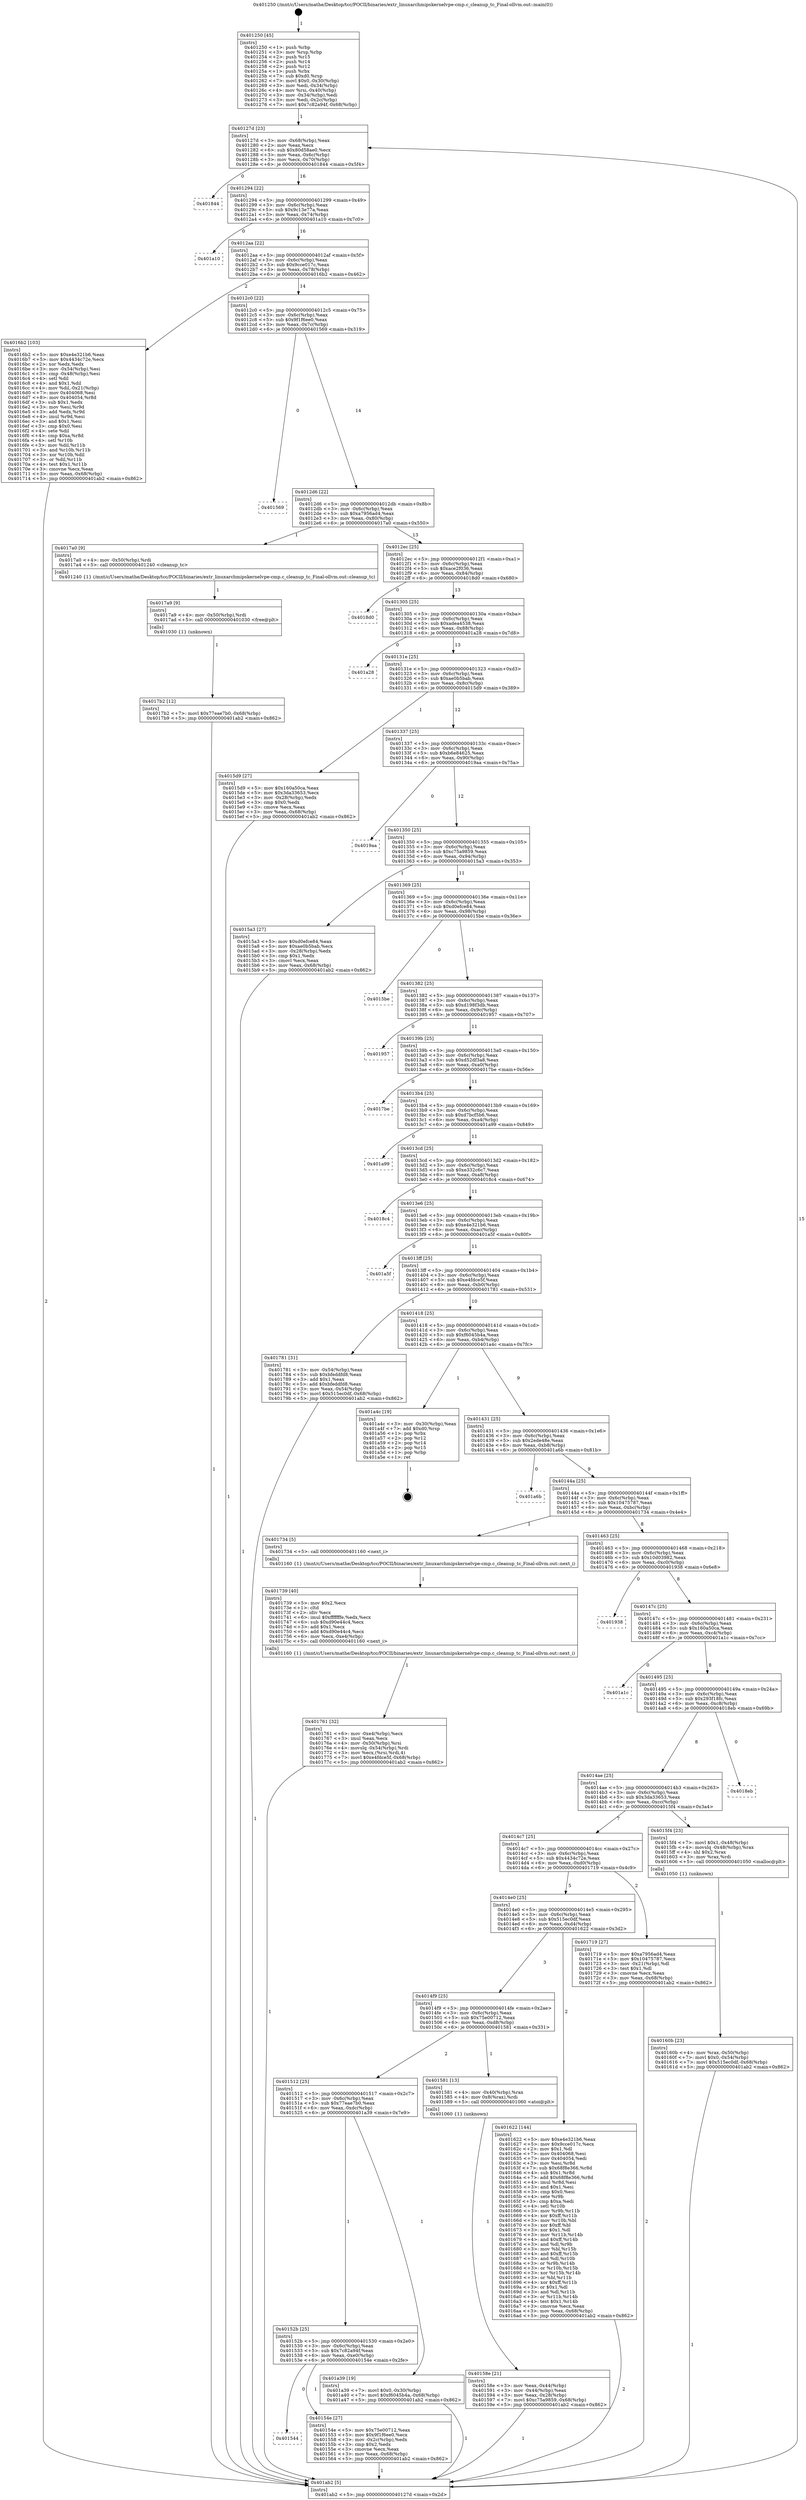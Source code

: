 digraph "0x401250" {
  label = "0x401250 (/mnt/c/Users/mathe/Desktop/tcc/POCII/binaries/extr_linuxarchmipskernelvpe-cmp.c_cleanup_tc_Final-ollvm.out::main(0))"
  labelloc = "t"
  node[shape=record]

  Entry [label="",width=0.3,height=0.3,shape=circle,fillcolor=black,style=filled]
  "0x40127d" [label="{
     0x40127d [23]\l
     | [instrs]\l
     &nbsp;&nbsp;0x40127d \<+3\>: mov -0x68(%rbp),%eax\l
     &nbsp;&nbsp;0x401280 \<+2\>: mov %eax,%ecx\l
     &nbsp;&nbsp;0x401282 \<+6\>: sub $0x80d58ae0,%ecx\l
     &nbsp;&nbsp;0x401288 \<+3\>: mov %eax,-0x6c(%rbp)\l
     &nbsp;&nbsp;0x40128b \<+3\>: mov %ecx,-0x70(%rbp)\l
     &nbsp;&nbsp;0x40128e \<+6\>: je 0000000000401844 \<main+0x5f4\>\l
  }"]
  "0x401844" [label="{
     0x401844\l
  }", style=dashed]
  "0x401294" [label="{
     0x401294 [22]\l
     | [instrs]\l
     &nbsp;&nbsp;0x401294 \<+5\>: jmp 0000000000401299 \<main+0x49\>\l
     &nbsp;&nbsp;0x401299 \<+3\>: mov -0x6c(%rbp),%eax\l
     &nbsp;&nbsp;0x40129c \<+5\>: sub $0x9c13e77a,%eax\l
     &nbsp;&nbsp;0x4012a1 \<+3\>: mov %eax,-0x74(%rbp)\l
     &nbsp;&nbsp;0x4012a4 \<+6\>: je 0000000000401a10 \<main+0x7c0\>\l
  }"]
  Exit [label="",width=0.3,height=0.3,shape=circle,fillcolor=black,style=filled,peripheries=2]
  "0x401a10" [label="{
     0x401a10\l
  }", style=dashed]
  "0x4012aa" [label="{
     0x4012aa [22]\l
     | [instrs]\l
     &nbsp;&nbsp;0x4012aa \<+5\>: jmp 00000000004012af \<main+0x5f\>\l
     &nbsp;&nbsp;0x4012af \<+3\>: mov -0x6c(%rbp),%eax\l
     &nbsp;&nbsp;0x4012b2 \<+5\>: sub $0x9cce017c,%eax\l
     &nbsp;&nbsp;0x4012b7 \<+3\>: mov %eax,-0x78(%rbp)\l
     &nbsp;&nbsp;0x4012ba \<+6\>: je 00000000004016b2 \<main+0x462\>\l
  }"]
  "0x4017b2" [label="{
     0x4017b2 [12]\l
     | [instrs]\l
     &nbsp;&nbsp;0x4017b2 \<+7\>: movl $0x77eae7b0,-0x68(%rbp)\l
     &nbsp;&nbsp;0x4017b9 \<+5\>: jmp 0000000000401ab2 \<main+0x862\>\l
  }"]
  "0x4016b2" [label="{
     0x4016b2 [103]\l
     | [instrs]\l
     &nbsp;&nbsp;0x4016b2 \<+5\>: mov $0xe4e321b6,%eax\l
     &nbsp;&nbsp;0x4016b7 \<+5\>: mov $0x4434c72e,%ecx\l
     &nbsp;&nbsp;0x4016bc \<+2\>: xor %edx,%edx\l
     &nbsp;&nbsp;0x4016be \<+3\>: mov -0x54(%rbp),%esi\l
     &nbsp;&nbsp;0x4016c1 \<+3\>: cmp -0x48(%rbp),%esi\l
     &nbsp;&nbsp;0x4016c4 \<+4\>: setl %dil\l
     &nbsp;&nbsp;0x4016c8 \<+4\>: and $0x1,%dil\l
     &nbsp;&nbsp;0x4016cc \<+4\>: mov %dil,-0x21(%rbp)\l
     &nbsp;&nbsp;0x4016d0 \<+7\>: mov 0x404068,%esi\l
     &nbsp;&nbsp;0x4016d7 \<+8\>: mov 0x404054,%r8d\l
     &nbsp;&nbsp;0x4016df \<+3\>: sub $0x1,%edx\l
     &nbsp;&nbsp;0x4016e2 \<+3\>: mov %esi,%r9d\l
     &nbsp;&nbsp;0x4016e5 \<+3\>: add %edx,%r9d\l
     &nbsp;&nbsp;0x4016e8 \<+4\>: imul %r9d,%esi\l
     &nbsp;&nbsp;0x4016ec \<+3\>: and $0x1,%esi\l
     &nbsp;&nbsp;0x4016ef \<+3\>: cmp $0x0,%esi\l
     &nbsp;&nbsp;0x4016f2 \<+4\>: sete %dil\l
     &nbsp;&nbsp;0x4016f6 \<+4\>: cmp $0xa,%r8d\l
     &nbsp;&nbsp;0x4016fa \<+4\>: setl %r10b\l
     &nbsp;&nbsp;0x4016fe \<+3\>: mov %dil,%r11b\l
     &nbsp;&nbsp;0x401701 \<+3\>: and %r10b,%r11b\l
     &nbsp;&nbsp;0x401704 \<+3\>: xor %r10b,%dil\l
     &nbsp;&nbsp;0x401707 \<+3\>: or %dil,%r11b\l
     &nbsp;&nbsp;0x40170a \<+4\>: test $0x1,%r11b\l
     &nbsp;&nbsp;0x40170e \<+3\>: cmovne %ecx,%eax\l
     &nbsp;&nbsp;0x401711 \<+3\>: mov %eax,-0x68(%rbp)\l
     &nbsp;&nbsp;0x401714 \<+5\>: jmp 0000000000401ab2 \<main+0x862\>\l
  }"]
  "0x4012c0" [label="{
     0x4012c0 [22]\l
     | [instrs]\l
     &nbsp;&nbsp;0x4012c0 \<+5\>: jmp 00000000004012c5 \<main+0x75\>\l
     &nbsp;&nbsp;0x4012c5 \<+3\>: mov -0x6c(%rbp),%eax\l
     &nbsp;&nbsp;0x4012c8 \<+5\>: sub $0x9f1f6ee0,%eax\l
     &nbsp;&nbsp;0x4012cd \<+3\>: mov %eax,-0x7c(%rbp)\l
     &nbsp;&nbsp;0x4012d0 \<+6\>: je 0000000000401569 \<main+0x319\>\l
  }"]
  "0x4017a9" [label="{
     0x4017a9 [9]\l
     | [instrs]\l
     &nbsp;&nbsp;0x4017a9 \<+4\>: mov -0x50(%rbp),%rdi\l
     &nbsp;&nbsp;0x4017ad \<+5\>: call 0000000000401030 \<free@plt\>\l
     | [calls]\l
     &nbsp;&nbsp;0x401030 \{1\} (unknown)\l
  }"]
  "0x401569" [label="{
     0x401569\l
  }", style=dashed]
  "0x4012d6" [label="{
     0x4012d6 [22]\l
     | [instrs]\l
     &nbsp;&nbsp;0x4012d6 \<+5\>: jmp 00000000004012db \<main+0x8b\>\l
     &nbsp;&nbsp;0x4012db \<+3\>: mov -0x6c(%rbp),%eax\l
     &nbsp;&nbsp;0x4012de \<+5\>: sub $0xa7956ad4,%eax\l
     &nbsp;&nbsp;0x4012e3 \<+3\>: mov %eax,-0x80(%rbp)\l
     &nbsp;&nbsp;0x4012e6 \<+6\>: je 00000000004017a0 \<main+0x550\>\l
  }"]
  "0x401761" [label="{
     0x401761 [32]\l
     | [instrs]\l
     &nbsp;&nbsp;0x401761 \<+6\>: mov -0xe4(%rbp),%ecx\l
     &nbsp;&nbsp;0x401767 \<+3\>: imul %eax,%ecx\l
     &nbsp;&nbsp;0x40176a \<+4\>: mov -0x50(%rbp),%rsi\l
     &nbsp;&nbsp;0x40176e \<+4\>: movslq -0x54(%rbp),%rdi\l
     &nbsp;&nbsp;0x401772 \<+3\>: mov %ecx,(%rsi,%rdi,4)\l
     &nbsp;&nbsp;0x401775 \<+7\>: movl $0xe4fdce5f,-0x68(%rbp)\l
     &nbsp;&nbsp;0x40177c \<+5\>: jmp 0000000000401ab2 \<main+0x862\>\l
  }"]
  "0x4017a0" [label="{
     0x4017a0 [9]\l
     | [instrs]\l
     &nbsp;&nbsp;0x4017a0 \<+4\>: mov -0x50(%rbp),%rdi\l
     &nbsp;&nbsp;0x4017a4 \<+5\>: call 0000000000401240 \<cleanup_tc\>\l
     | [calls]\l
     &nbsp;&nbsp;0x401240 \{1\} (/mnt/c/Users/mathe/Desktop/tcc/POCII/binaries/extr_linuxarchmipskernelvpe-cmp.c_cleanup_tc_Final-ollvm.out::cleanup_tc)\l
  }"]
  "0x4012ec" [label="{
     0x4012ec [25]\l
     | [instrs]\l
     &nbsp;&nbsp;0x4012ec \<+5\>: jmp 00000000004012f1 \<main+0xa1\>\l
     &nbsp;&nbsp;0x4012f1 \<+3\>: mov -0x6c(%rbp),%eax\l
     &nbsp;&nbsp;0x4012f4 \<+5\>: sub $0xace2f036,%eax\l
     &nbsp;&nbsp;0x4012f9 \<+6\>: mov %eax,-0x84(%rbp)\l
     &nbsp;&nbsp;0x4012ff \<+6\>: je 00000000004018d0 \<main+0x680\>\l
  }"]
  "0x401739" [label="{
     0x401739 [40]\l
     | [instrs]\l
     &nbsp;&nbsp;0x401739 \<+5\>: mov $0x2,%ecx\l
     &nbsp;&nbsp;0x40173e \<+1\>: cltd\l
     &nbsp;&nbsp;0x40173f \<+2\>: idiv %ecx\l
     &nbsp;&nbsp;0x401741 \<+6\>: imul $0xfffffffe,%edx,%ecx\l
     &nbsp;&nbsp;0x401747 \<+6\>: sub $0xd90e44c4,%ecx\l
     &nbsp;&nbsp;0x40174d \<+3\>: add $0x1,%ecx\l
     &nbsp;&nbsp;0x401750 \<+6\>: add $0xd90e44c4,%ecx\l
     &nbsp;&nbsp;0x401756 \<+6\>: mov %ecx,-0xe4(%rbp)\l
     &nbsp;&nbsp;0x40175c \<+5\>: call 0000000000401160 \<next_i\>\l
     | [calls]\l
     &nbsp;&nbsp;0x401160 \{1\} (/mnt/c/Users/mathe/Desktop/tcc/POCII/binaries/extr_linuxarchmipskernelvpe-cmp.c_cleanup_tc_Final-ollvm.out::next_i)\l
  }"]
  "0x4018d0" [label="{
     0x4018d0\l
  }", style=dashed]
  "0x401305" [label="{
     0x401305 [25]\l
     | [instrs]\l
     &nbsp;&nbsp;0x401305 \<+5\>: jmp 000000000040130a \<main+0xba\>\l
     &nbsp;&nbsp;0x40130a \<+3\>: mov -0x6c(%rbp),%eax\l
     &nbsp;&nbsp;0x40130d \<+5\>: sub $0xadea4538,%eax\l
     &nbsp;&nbsp;0x401312 \<+6\>: mov %eax,-0x88(%rbp)\l
     &nbsp;&nbsp;0x401318 \<+6\>: je 0000000000401a28 \<main+0x7d8\>\l
  }"]
  "0x40160b" [label="{
     0x40160b [23]\l
     | [instrs]\l
     &nbsp;&nbsp;0x40160b \<+4\>: mov %rax,-0x50(%rbp)\l
     &nbsp;&nbsp;0x40160f \<+7\>: movl $0x0,-0x54(%rbp)\l
     &nbsp;&nbsp;0x401616 \<+7\>: movl $0x515ec0df,-0x68(%rbp)\l
     &nbsp;&nbsp;0x40161d \<+5\>: jmp 0000000000401ab2 \<main+0x862\>\l
  }"]
  "0x401a28" [label="{
     0x401a28\l
  }", style=dashed]
  "0x40131e" [label="{
     0x40131e [25]\l
     | [instrs]\l
     &nbsp;&nbsp;0x40131e \<+5\>: jmp 0000000000401323 \<main+0xd3\>\l
     &nbsp;&nbsp;0x401323 \<+3\>: mov -0x6c(%rbp),%eax\l
     &nbsp;&nbsp;0x401326 \<+5\>: sub $0xae0b5bab,%eax\l
     &nbsp;&nbsp;0x40132b \<+6\>: mov %eax,-0x8c(%rbp)\l
     &nbsp;&nbsp;0x401331 \<+6\>: je 00000000004015d9 \<main+0x389\>\l
  }"]
  "0x40158e" [label="{
     0x40158e [21]\l
     | [instrs]\l
     &nbsp;&nbsp;0x40158e \<+3\>: mov %eax,-0x44(%rbp)\l
     &nbsp;&nbsp;0x401591 \<+3\>: mov -0x44(%rbp),%eax\l
     &nbsp;&nbsp;0x401594 \<+3\>: mov %eax,-0x28(%rbp)\l
     &nbsp;&nbsp;0x401597 \<+7\>: movl $0xc75a9859,-0x68(%rbp)\l
     &nbsp;&nbsp;0x40159e \<+5\>: jmp 0000000000401ab2 \<main+0x862\>\l
  }"]
  "0x4015d9" [label="{
     0x4015d9 [27]\l
     | [instrs]\l
     &nbsp;&nbsp;0x4015d9 \<+5\>: mov $0x160a50ca,%eax\l
     &nbsp;&nbsp;0x4015de \<+5\>: mov $0x3da33653,%ecx\l
     &nbsp;&nbsp;0x4015e3 \<+3\>: mov -0x28(%rbp),%edx\l
     &nbsp;&nbsp;0x4015e6 \<+3\>: cmp $0x0,%edx\l
     &nbsp;&nbsp;0x4015e9 \<+3\>: cmove %ecx,%eax\l
     &nbsp;&nbsp;0x4015ec \<+3\>: mov %eax,-0x68(%rbp)\l
     &nbsp;&nbsp;0x4015ef \<+5\>: jmp 0000000000401ab2 \<main+0x862\>\l
  }"]
  "0x401337" [label="{
     0x401337 [25]\l
     | [instrs]\l
     &nbsp;&nbsp;0x401337 \<+5\>: jmp 000000000040133c \<main+0xec\>\l
     &nbsp;&nbsp;0x40133c \<+3\>: mov -0x6c(%rbp),%eax\l
     &nbsp;&nbsp;0x40133f \<+5\>: sub $0xb6e84625,%eax\l
     &nbsp;&nbsp;0x401344 \<+6\>: mov %eax,-0x90(%rbp)\l
     &nbsp;&nbsp;0x40134a \<+6\>: je 00000000004019aa \<main+0x75a\>\l
  }"]
  "0x401250" [label="{
     0x401250 [45]\l
     | [instrs]\l
     &nbsp;&nbsp;0x401250 \<+1\>: push %rbp\l
     &nbsp;&nbsp;0x401251 \<+3\>: mov %rsp,%rbp\l
     &nbsp;&nbsp;0x401254 \<+2\>: push %r15\l
     &nbsp;&nbsp;0x401256 \<+2\>: push %r14\l
     &nbsp;&nbsp;0x401258 \<+2\>: push %r12\l
     &nbsp;&nbsp;0x40125a \<+1\>: push %rbx\l
     &nbsp;&nbsp;0x40125b \<+7\>: sub $0xd0,%rsp\l
     &nbsp;&nbsp;0x401262 \<+7\>: movl $0x0,-0x30(%rbp)\l
     &nbsp;&nbsp;0x401269 \<+3\>: mov %edi,-0x34(%rbp)\l
     &nbsp;&nbsp;0x40126c \<+4\>: mov %rsi,-0x40(%rbp)\l
     &nbsp;&nbsp;0x401270 \<+3\>: mov -0x34(%rbp),%edi\l
     &nbsp;&nbsp;0x401273 \<+3\>: mov %edi,-0x2c(%rbp)\l
     &nbsp;&nbsp;0x401276 \<+7\>: movl $0x7c82a94f,-0x68(%rbp)\l
  }"]
  "0x4019aa" [label="{
     0x4019aa\l
  }", style=dashed]
  "0x401350" [label="{
     0x401350 [25]\l
     | [instrs]\l
     &nbsp;&nbsp;0x401350 \<+5\>: jmp 0000000000401355 \<main+0x105\>\l
     &nbsp;&nbsp;0x401355 \<+3\>: mov -0x6c(%rbp),%eax\l
     &nbsp;&nbsp;0x401358 \<+5\>: sub $0xc75a9859,%eax\l
     &nbsp;&nbsp;0x40135d \<+6\>: mov %eax,-0x94(%rbp)\l
     &nbsp;&nbsp;0x401363 \<+6\>: je 00000000004015a3 \<main+0x353\>\l
  }"]
  "0x401ab2" [label="{
     0x401ab2 [5]\l
     | [instrs]\l
     &nbsp;&nbsp;0x401ab2 \<+5\>: jmp 000000000040127d \<main+0x2d\>\l
  }"]
  "0x4015a3" [label="{
     0x4015a3 [27]\l
     | [instrs]\l
     &nbsp;&nbsp;0x4015a3 \<+5\>: mov $0xd0efce84,%eax\l
     &nbsp;&nbsp;0x4015a8 \<+5\>: mov $0xae0b5bab,%ecx\l
     &nbsp;&nbsp;0x4015ad \<+3\>: mov -0x28(%rbp),%edx\l
     &nbsp;&nbsp;0x4015b0 \<+3\>: cmp $0x1,%edx\l
     &nbsp;&nbsp;0x4015b3 \<+3\>: cmovl %ecx,%eax\l
     &nbsp;&nbsp;0x4015b6 \<+3\>: mov %eax,-0x68(%rbp)\l
     &nbsp;&nbsp;0x4015b9 \<+5\>: jmp 0000000000401ab2 \<main+0x862\>\l
  }"]
  "0x401369" [label="{
     0x401369 [25]\l
     | [instrs]\l
     &nbsp;&nbsp;0x401369 \<+5\>: jmp 000000000040136e \<main+0x11e\>\l
     &nbsp;&nbsp;0x40136e \<+3\>: mov -0x6c(%rbp),%eax\l
     &nbsp;&nbsp;0x401371 \<+5\>: sub $0xd0efce84,%eax\l
     &nbsp;&nbsp;0x401376 \<+6\>: mov %eax,-0x98(%rbp)\l
     &nbsp;&nbsp;0x40137c \<+6\>: je 00000000004015be \<main+0x36e\>\l
  }"]
  "0x401544" [label="{
     0x401544\l
  }", style=dashed]
  "0x4015be" [label="{
     0x4015be\l
  }", style=dashed]
  "0x401382" [label="{
     0x401382 [25]\l
     | [instrs]\l
     &nbsp;&nbsp;0x401382 \<+5\>: jmp 0000000000401387 \<main+0x137\>\l
     &nbsp;&nbsp;0x401387 \<+3\>: mov -0x6c(%rbp),%eax\l
     &nbsp;&nbsp;0x40138a \<+5\>: sub $0xd198f3db,%eax\l
     &nbsp;&nbsp;0x40138f \<+6\>: mov %eax,-0x9c(%rbp)\l
     &nbsp;&nbsp;0x401395 \<+6\>: je 0000000000401957 \<main+0x707\>\l
  }"]
  "0x40154e" [label="{
     0x40154e [27]\l
     | [instrs]\l
     &nbsp;&nbsp;0x40154e \<+5\>: mov $0x75e00712,%eax\l
     &nbsp;&nbsp;0x401553 \<+5\>: mov $0x9f1f6ee0,%ecx\l
     &nbsp;&nbsp;0x401558 \<+3\>: mov -0x2c(%rbp),%edx\l
     &nbsp;&nbsp;0x40155b \<+3\>: cmp $0x2,%edx\l
     &nbsp;&nbsp;0x40155e \<+3\>: cmovne %ecx,%eax\l
     &nbsp;&nbsp;0x401561 \<+3\>: mov %eax,-0x68(%rbp)\l
     &nbsp;&nbsp;0x401564 \<+5\>: jmp 0000000000401ab2 \<main+0x862\>\l
  }"]
  "0x401957" [label="{
     0x401957\l
  }", style=dashed]
  "0x40139b" [label="{
     0x40139b [25]\l
     | [instrs]\l
     &nbsp;&nbsp;0x40139b \<+5\>: jmp 00000000004013a0 \<main+0x150\>\l
     &nbsp;&nbsp;0x4013a0 \<+3\>: mov -0x6c(%rbp),%eax\l
     &nbsp;&nbsp;0x4013a3 \<+5\>: sub $0xd52df3a8,%eax\l
     &nbsp;&nbsp;0x4013a8 \<+6\>: mov %eax,-0xa0(%rbp)\l
     &nbsp;&nbsp;0x4013ae \<+6\>: je 00000000004017be \<main+0x56e\>\l
  }"]
  "0x40152b" [label="{
     0x40152b [25]\l
     | [instrs]\l
     &nbsp;&nbsp;0x40152b \<+5\>: jmp 0000000000401530 \<main+0x2e0\>\l
     &nbsp;&nbsp;0x401530 \<+3\>: mov -0x6c(%rbp),%eax\l
     &nbsp;&nbsp;0x401533 \<+5\>: sub $0x7c82a94f,%eax\l
     &nbsp;&nbsp;0x401538 \<+6\>: mov %eax,-0xe0(%rbp)\l
     &nbsp;&nbsp;0x40153e \<+6\>: je 000000000040154e \<main+0x2fe\>\l
  }"]
  "0x4017be" [label="{
     0x4017be\l
  }", style=dashed]
  "0x4013b4" [label="{
     0x4013b4 [25]\l
     | [instrs]\l
     &nbsp;&nbsp;0x4013b4 \<+5\>: jmp 00000000004013b9 \<main+0x169\>\l
     &nbsp;&nbsp;0x4013b9 \<+3\>: mov -0x6c(%rbp),%eax\l
     &nbsp;&nbsp;0x4013bc \<+5\>: sub $0xd7bcf5b6,%eax\l
     &nbsp;&nbsp;0x4013c1 \<+6\>: mov %eax,-0xa4(%rbp)\l
     &nbsp;&nbsp;0x4013c7 \<+6\>: je 0000000000401a99 \<main+0x849\>\l
  }"]
  "0x401a39" [label="{
     0x401a39 [19]\l
     | [instrs]\l
     &nbsp;&nbsp;0x401a39 \<+7\>: movl $0x0,-0x30(%rbp)\l
     &nbsp;&nbsp;0x401a40 \<+7\>: movl $0xf6045b4a,-0x68(%rbp)\l
     &nbsp;&nbsp;0x401a47 \<+5\>: jmp 0000000000401ab2 \<main+0x862\>\l
  }"]
  "0x401a99" [label="{
     0x401a99\l
  }", style=dashed]
  "0x4013cd" [label="{
     0x4013cd [25]\l
     | [instrs]\l
     &nbsp;&nbsp;0x4013cd \<+5\>: jmp 00000000004013d2 \<main+0x182\>\l
     &nbsp;&nbsp;0x4013d2 \<+3\>: mov -0x6c(%rbp),%eax\l
     &nbsp;&nbsp;0x4013d5 \<+5\>: sub $0xe332c6c7,%eax\l
     &nbsp;&nbsp;0x4013da \<+6\>: mov %eax,-0xa8(%rbp)\l
     &nbsp;&nbsp;0x4013e0 \<+6\>: je 00000000004018c4 \<main+0x674\>\l
  }"]
  "0x401512" [label="{
     0x401512 [25]\l
     | [instrs]\l
     &nbsp;&nbsp;0x401512 \<+5\>: jmp 0000000000401517 \<main+0x2c7\>\l
     &nbsp;&nbsp;0x401517 \<+3\>: mov -0x6c(%rbp),%eax\l
     &nbsp;&nbsp;0x40151a \<+5\>: sub $0x77eae7b0,%eax\l
     &nbsp;&nbsp;0x40151f \<+6\>: mov %eax,-0xdc(%rbp)\l
     &nbsp;&nbsp;0x401525 \<+6\>: je 0000000000401a39 \<main+0x7e9\>\l
  }"]
  "0x4018c4" [label="{
     0x4018c4\l
  }", style=dashed]
  "0x4013e6" [label="{
     0x4013e6 [25]\l
     | [instrs]\l
     &nbsp;&nbsp;0x4013e6 \<+5\>: jmp 00000000004013eb \<main+0x19b\>\l
     &nbsp;&nbsp;0x4013eb \<+3\>: mov -0x6c(%rbp),%eax\l
     &nbsp;&nbsp;0x4013ee \<+5\>: sub $0xe4e321b6,%eax\l
     &nbsp;&nbsp;0x4013f3 \<+6\>: mov %eax,-0xac(%rbp)\l
     &nbsp;&nbsp;0x4013f9 \<+6\>: je 0000000000401a5f \<main+0x80f\>\l
  }"]
  "0x401581" [label="{
     0x401581 [13]\l
     | [instrs]\l
     &nbsp;&nbsp;0x401581 \<+4\>: mov -0x40(%rbp),%rax\l
     &nbsp;&nbsp;0x401585 \<+4\>: mov 0x8(%rax),%rdi\l
     &nbsp;&nbsp;0x401589 \<+5\>: call 0000000000401060 \<atoi@plt\>\l
     | [calls]\l
     &nbsp;&nbsp;0x401060 \{1\} (unknown)\l
  }"]
  "0x401a5f" [label="{
     0x401a5f\l
  }", style=dashed]
  "0x4013ff" [label="{
     0x4013ff [25]\l
     | [instrs]\l
     &nbsp;&nbsp;0x4013ff \<+5\>: jmp 0000000000401404 \<main+0x1b4\>\l
     &nbsp;&nbsp;0x401404 \<+3\>: mov -0x6c(%rbp),%eax\l
     &nbsp;&nbsp;0x401407 \<+5\>: sub $0xe4fdce5f,%eax\l
     &nbsp;&nbsp;0x40140c \<+6\>: mov %eax,-0xb0(%rbp)\l
     &nbsp;&nbsp;0x401412 \<+6\>: je 0000000000401781 \<main+0x531\>\l
  }"]
  "0x4014f9" [label="{
     0x4014f9 [25]\l
     | [instrs]\l
     &nbsp;&nbsp;0x4014f9 \<+5\>: jmp 00000000004014fe \<main+0x2ae\>\l
     &nbsp;&nbsp;0x4014fe \<+3\>: mov -0x6c(%rbp),%eax\l
     &nbsp;&nbsp;0x401501 \<+5\>: sub $0x75e00712,%eax\l
     &nbsp;&nbsp;0x401506 \<+6\>: mov %eax,-0xd8(%rbp)\l
     &nbsp;&nbsp;0x40150c \<+6\>: je 0000000000401581 \<main+0x331\>\l
  }"]
  "0x401781" [label="{
     0x401781 [31]\l
     | [instrs]\l
     &nbsp;&nbsp;0x401781 \<+3\>: mov -0x54(%rbp),%eax\l
     &nbsp;&nbsp;0x401784 \<+5\>: sub $0xbfeddfd8,%eax\l
     &nbsp;&nbsp;0x401789 \<+3\>: add $0x1,%eax\l
     &nbsp;&nbsp;0x40178c \<+5\>: add $0xbfeddfd8,%eax\l
     &nbsp;&nbsp;0x401791 \<+3\>: mov %eax,-0x54(%rbp)\l
     &nbsp;&nbsp;0x401794 \<+7\>: movl $0x515ec0df,-0x68(%rbp)\l
     &nbsp;&nbsp;0x40179b \<+5\>: jmp 0000000000401ab2 \<main+0x862\>\l
  }"]
  "0x401418" [label="{
     0x401418 [25]\l
     | [instrs]\l
     &nbsp;&nbsp;0x401418 \<+5\>: jmp 000000000040141d \<main+0x1cd\>\l
     &nbsp;&nbsp;0x40141d \<+3\>: mov -0x6c(%rbp),%eax\l
     &nbsp;&nbsp;0x401420 \<+5\>: sub $0xf6045b4a,%eax\l
     &nbsp;&nbsp;0x401425 \<+6\>: mov %eax,-0xb4(%rbp)\l
     &nbsp;&nbsp;0x40142b \<+6\>: je 0000000000401a4c \<main+0x7fc\>\l
  }"]
  "0x401622" [label="{
     0x401622 [144]\l
     | [instrs]\l
     &nbsp;&nbsp;0x401622 \<+5\>: mov $0xe4e321b6,%eax\l
     &nbsp;&nbsp;0x401627 \<+5\>: mov $0x9cce017c,%ecx\l
     &nbsp;&nbsp;0x40162c \<+2\>: mov $0x1,%dl\l
     &nbsp;&nbsp;0x40162e \<+7\>: mov 0x404068,%esi\l
     &nbsp;&nbsp;0x401635 \<+7\>: mov 0x404054,%edi\l
     &nbsp;&nbsp;0x40163c \<+3\>: mov %esi,%r8d\l
     &nbsp;&nbsp;0x40163f \<+7\>: sub $0x68f8e366,%r8d\l
     &nbsp;&nbsp;0x401646 \<+4\>: sub $0x1,%r8d\l
     &nbsp;&nbsp;0x40164a \<+7\>: add $0x68f8e366,%r8d\l
     &nbsp;&nbsp;0x401651 \<+4\>: imul %r8d,%esi\l
     &nbsp;&nbsp;0x401655 \<+3\>: and $0x1,%esi\l
     &nbsp;&nbsp;0x401658 \<+3\>: cmp $0x0,%esi\l
     &nbsp;&nbsp;0x40165b \<+4\>: sete %r9b\l
     &nbsp;&nbsp;0x40165f \<+3\>: cmp $0xa,%edi\l
     &nbsp;&nbsp;0x401662 \<+4\>: setl %r10b\l
     &nbsp;&nbsp;0x401666 \<+3\>: mov %r9b,%r11b\l
     &nbsp;&nbsp;0x401669 \<+4\>: xor $0xff,%r11b\l
     &nbsp;&nbsp;0x40166d \<+3\>: mov %r10b,%bl\l
     &nbsp;&nbsp;0x401670 \<+3\>: xor $0xff,%bl\l
     &nbsp;&nbsp;0x401673 \<+3\>: xor $0x1,%dl\l
     &nbsp;&nbsp;0x401676 \<+3\>: mov %r11b,%r14b\l
     &nbsp;&nbsp;0x401679 \<+4\>: and $0xff,%r14b\l
     &nbsp;&nbsp;0x40167d \<+3\>: and %dl,%r9b\l
     &nbsp;&nbsp;0x401680 \<+3\>: mov %bl,%r15b\l
     &nbsp;&nbsp;0x401683 \<+4\>: and $0xff,%r15b\l
     &nbsp;&nbsp;0x401687 \<+3\>: and %dl,%r10b\l
     &nbsp;&nbsp;0x40168a \<+3\>: or %r9b,%r14b\l
     &nbsp;&nbsp;0x40168d \<+3\>: or %r10b,%r15b\l
     &nbsp;&nbsp;0x401690 \<+3\>: xor %r15b,%r14b\l
     &nbsp;&nbsp;0x401693 \<+3\>: or %bl,%r11b\l
     &nbsp;&nbsp;0x401696 \<+4\>: xor $0xff,%r11b\l
     &nbsp;&nbsp;0x40169a \<+3\>: or $0x1,%dl\l
     &nbsp;&nbsp;0x40169d \<+3\>: and %dl,%r11b\l
     &nbsp;&nbsp;0x4016a0 \<+3\>: or %r11b,%r14b\l
     &nbsp;&nbsp;0x4016a3 \<+4\>: test $0x1,%r14b\l
     &nbsp;&nbsp;0x4016a7 \<+3\>: cmovne %ecx,%eax\l
     &nbsp;&nbsp;0x4016aa \<+3\>: mov %eax,-0x68(%rbp)\l
     &nbsp;&nbsp;0x4016ad \<+5\>: jmp 0000000000401ab2 \<main+0x862\>\l
  }"]
  "0x401a4c" [label="{
     0x401a4c [19]\l
     | [instrs]\l
     &nbsp;&nbsp;0x401a4c \<+3\>: mov -0x30(%rbp),%eax\l
     &nbsp;&nbsp;0x401a4f \<+7\>: add $0xd0,%rsp\l
     &nbsp;&nbsp;0x401a56 \<+1\>: pop %rbx\l
     &nbsp;&nbsp;0x401a57 \<+2\>: pop %r12\l
     &nbsp;&nbsp;0x401a59 \<+2\>: pop %r14\l
     &nbsp;&nbsp;0x401a5b \<+2\>: pop %r15\l
     &nbsp;&nbsp;0x401a5d \<+1\>: pop %rbp\l
     &nbsp;&nbsp;0x401a5e \<+1\>: ret\l
  }"]
  "0x401431" [label="{
     0x401431 [25]\l
     | [instrs]\l
     &nbsp;&nbsp;0x401431 \<+5\>: jmp 0000000000401436 \<main+0x1e6\>\l
     &nbsp;&nbsp;0x401436 \<+3\>: mov -0x6c(%rbp),%eax\l
     &nbsp;&nbsp;0x401439 \<+5\>: sub $0x2ede48e,%eax\l
     &nbsp;&nbsp;0x40143e \<+6\>: mov %eax,-0xb8(%rbp)\l
     &nbsp;&nbsp;0x401444 \<+6\>: je 0000000000401a6b \<main+0x81b\>\l
  }"]
  "0x4014e0" [label="{
     0x4014e0 [25]\l
     | [instrs]\l
     &nbsp;&nbsp;0x4014e0 \<+5\>: jmp 00000000004014e5 \<main+0x295\>\l
     &nbsp;&nbsp;0x4014e5 \<+3\>: mov -0x6c(%rbp),%eax\l
     &nbsp;&nbsp;0x4014e8 \<+5\>: sub $0x515ec0df,%eax\l
     &nbsp;&nbsp;0x4014ed \<+6\>: mov %eax,-0xd4(%rbp)\l
     &nbsp;&nbsp;0x4014f3 \<+6\>: je 0000000000401622 \<main+0x3d2\>\l
  }"]
  "0x401a6b" [label="{
     0x401a6b\l
  }", style=dashed]
  "0x40144a" [label="{
     0x40144a [25]\l
     | [instrs]\l
     &nbsp;&nbsp;0x40144a \<+5\>: jmp 000000000040144f \<main+0x1ff\>\l
     &nbsp;&nbsp;0x40144f \<+3\>: mov -0x6c(%rbp),%eax\l
     &nbsp;&nbsp;0x401452 \<+5\>: sub $0x10475787,%eax\l
     &nbsp;&nbsp;0x401457 \<+6\>: mov %eax,-0xbc(%rbp)\l
     &nbsp;&nbsp;0x40145d \<+6\>: je 0000000000401734 \<main+0x4e4\>\l
  }"]
  "0x401719" [label="{
     0x401719 [27]\l
     | [instrs]\l
     &nbsp;&nbsp;0x401719 \<+5\>: mov $0xa7956ad4,%eax\l
     &nbsp;&nbsp;0x40171e \<+5\>: mov $0x10475787,%ecx\l
     &nbsp;&nbsp;0x401723 \<+3\>: mov -0x21(%rbp),%dl\l
     &nbsp;&nbsp;0x401726 \<+3\>: test $0x1,%dl\l
     &nbsp;&nbsp;0x401729 \<+3\>: cmovne %ecx,%eax\l
     &nbsp;&nbsp;0x40172c \<+3\>: mov %eax,-0x68(%rbp)\l
     &nbsp;&nbsp;0x40172f \<+5\>: jmp 0000000000401ab2 \<main+0x862\>\l
  }"]
  "0x401734" [label="{
     0x401734 [5]\l
     | [instrs]\l
     &nbsp;&nbsp;0x401734 \<+5\>: call 0000000000401160 \<next_i\>\l
     | [calls]\l
     &nbsp;&nbsp;0x401160 \{1\} (/mnt/c/Users/mathe/Desktop/tcc/POCII/binaries/extr_linuxarchmipskernelvpe-cmp.c_cleanup_tc_Final-ollvm.out::next_i)\l
  }"]
  "0x401463" [label="{
     0x401463 [25]\l
     | [instrs]\l
     &nbsp;&nbsp;0x401463 \<+5\>: jmp 0000000000401468 \<main+0x218\>\l
     &nbsp;&nbsp;0x401468 \<+3\>: mov -0x6c(%rbp),%eax\l
     &nbsp;&nbsp;0x40146b \<+5\>: sub $0x10d03982,%eax\l
     &nbsp;&nbsp;0x401470 \<+6\>: mov %eax,-0xc0(%rbp)\l
     &nbsp;&nbsp;0x401476 \<+6\>: je 0000000000401938 \<main+0x6e8\>\l
  }"]
  "0x4014c7" [label="{
     0x4014c7 [25]\l
     | [instrs]\l
     &nbsp;&nbsp;0x4014c7 \<+5\>: jmp 00000000004014cc \<main+0x27c\>\l
     &nbsp;&nbsp;0x4014cc \<+3\>: mov -0x6c(%rbp),%eax\l
     &nbsp;&nbsp;0x4014cf \<+5\>: sub $0x4434c72e,%eax\l
     &nbsp;&nbsp;0x4014d4 \<+6\>: mov %eax,-0xd0(%rbp)\l
     &nbsp;&nbsp;0x4014da \<+6\>: je 0000000000401719 \<main+0x4c9\>\l
  }"]
  "0x401938" [label="{
     0x401938\l
  }", style=dashed]
  "0x40147c" [label="{
     0x40147c [25]\l
     | [instrs]\l
     &nbsp;&nbsp;0x40147c \<+5\>: jmp 0000000000401481 \<main+0x231\>\l
     &nbsp;&nbsp;0x401481 \<+3\>: mov -0x6c(%rbp),%eax\l
     &nbsp;&nbsp;0x401484 \<+5\>: sub $0x160a50ca,%eax\l
     &nbsp;&nbsp;0x401489 \<+6\>: mov %eax,-0xc4(%rbp)\l
     &nbsp;&nbsp;0x40148f \<+6\>: je 0000000000401a1c \<main+0x7cc\>\l
  }"]
  "0x4015f4" [label="{
     0x4015f4 [23]\l
     | [instrs]\l
     &nbsp;&nbsp;0x4015f4 \<+7\>: movl $0x1,-0x48(%rbp)\l
     &nbsp;&nbsp;0x4015fb \<+4\>: movslq -0x48(%rbp),%rax\l
     &nbsp;&nbsp;0x4015ff \<+4\>: shl $0x2,%rax\l
     &nbsp;&nbsp;0x401603 \<+3\>: mov %rax,%rdi\l
     &nbsp;&nbsp;0x401606 \<+5\>: call 0000000000401050 \<malloc@plt\>\l
     | [calls]\l
     &nbsp;&nbsp;0x401050 \{1\} (unknown)\l
  }"]
  "0x401a1c" [label="{
     0x401a1c\l
  }", style=dashed]
  "0x401495" [label="{
     0x401495 [25]\l
     | [instrs]\l
     &nbsp;&nbsp;0x401495 \<+5\>: jmp 000000000040149a \<main+0x24a\>\l
     &nbsp;&nbsp;0x40149a \<+3\>: mov -0x6c(%rbp),%eax\l
     &nbsp;&nbsp;0x40149d \<+5\>: sub $0x293f18fc,%eax\l
     &nbsp;&nbsp;0x4014a2 \<+6\>: mov %eax,-0xc8(%rbp)\l
     &nbsp;&nbsp;0x4014a8 \<+6\>: je 00000000004018eb \<main+0x69b\>\l
  }"]
  "0x4014ae" [label="{
     0x4014ae [25]\l
     | [instrs]\l
     &nbsp;&nbsp;0x4014ae \<+5\>: jmp 00000000004014b3 \<main+0x263\>\l
     &nbsp;&nbsp;0x4014b3 \<+3\>: mov -0x6c(%rbp),%eax\l
     &nbsp;&nbsp;0x4014b6 \<+5\>: sub $0x3da33653,%eax\l
     &nbsp;&nbsp;0x4014bb \<+6\>: mov %eax,-0xcc(%rbp)\l
     &nbsp;&nbsp;0x4014c1 \<+6\>: je 00000000004015f4 \<main+0x3a4\>\l
  }"]
  "0x4018eb" [label="{
     0x4018eb\l
  }", style=dashed]
  Entry -> "0x401250" [label=" 1"]
  "0x40127d" -> "0x401844" [label=" 0"]
  "0x40127d" -> "0x401294" [label=" 16"]
  "0x401a4c" -> Exit [label=" 1"]
  "0x401294" -> "0x401a10" [label=" 0"]
  "0x401294" -> "0x4012aa" [label=" 16"]
  "0x401a39" -> "0x401ab2" [label=" 1"]
  "0x4012aa" -> "0x4016b2" [label=" 2"]
  "0x4012aa" -> "0x4012c0" [label=" 14"]
  "0x4017b2" -> "0x401ab2" [label=" 1"]
  "0x4012c0" -> "0x401569" [label=" 0"]
  "0x4012c0" -> "0x4012d6" [label=" 14"]
  "0x4017a9" -> "0x4017b2" [label=" 1"]
  "0x4012d6" -> "0x4017a0" [label=" 1"]
  "0x4012d6" -> "0x4012ec" [label=" 13"]
  "0x4017a0" -> "0x4017a9" [label=" 1"]
  "0x4012ec" -> "0x4018d0" [label=" 0"]
  "0x4012ec" -> "0x401305" [label=" 13"]
  "0x401781" -> "0x401ab2" [label=" 1"]
  "0x401305" -> "0x401a28" [label=" 0"]
  "0x401305" -> "0x40131e" [label=" 13"]
  "0x401761" -> "0x401ab2" [label=" 1"]
  "0x40131e" -> "0x4015d9" [label=" 1"]
  "0x40131e" -> "0x401337" [label=" 12"]
  "0x401739" -> "0x401761" [label=" 1"]
  "0x401337" -> "0x4019aa" [label=" 0"]
  "0x401337" -> "0x401350" [label=" 12"]
  "0x401734" -> "0x401739" [label=" 1"]
  "0x401350" -> "0x4015a3" [label=" 1"]
  "0x401350" -> "0x401369" [label=" 11"]
  "0x401719" -> "0x401ab2" [label=" 2"]
  "0x401369" -> "0x4015be" [label=" 0"]
  "0x401369" -> "0x401382" [label=" 11"]
  "0x4016b2" -> "0x401ab2" [label=" 2"]
  "0x401382" -> "0x401957" [label=" 0"]
  "0x401382" -> "0x40139b" [label=" 11"]
  "0x401622" -> "0x401ab2" [label=" 2"]
  "0x40139b" -> "0x4017be" [label=" 0"]
  "0x40139b" -> "0x4013b4" [label=" 11"]
  "0x4015f4" -> "0x40160b" [label=" 1"]
  "0x4013b4" -> "0x401a99" [label=" 0"]
  "0x4013b4" -> "0x4013cd" [label=" 11"]
  "0x4015d9" -> "0x401ab2" [label=" 1"]
  "0x4013cd" -> "0x4018c4" [label=" 0"]
  "0x4013cd" -> "0x4013e6" [label=" 11"]
  "0x40158e" -> "0x401ab2" [label=" 1"]
  "0x4013e6" -> "0x401a5f" [label=" 0"]
  "0x4013e6" -> "0x4013ff" [label=" 11"]
  "0x401581" -> "0x40158e" [label=" 1"]
  "0x4013ff" -> "0x401781" [label=" 1"]
  "0x4013ff" -> "0x401418" [label=" 10"]
  "0x401250" -> "0x40127d" [label=" 1"]
  "0x401418" -> "0x401a4c" [label=" 1"]
  "0x401418" -> "0x401431" [label=" 9"]
  "0x40154e" -> "0x401ab2" [label=" 1"]
  "0x401431" -> "0x401a6b" [label=" 0"]
  "0x401431" -> "0x40144a" [label=" 9"]
  "0x40152b" -> "0x40154e" [label=" 1"]
  "0x40144a" -> "0x401734" [label=" 1"]
  "0x40144a" -> "0x401463" [label=" 8"]
  "0x40160b" -> "0x401ab2" [label=" 1"]
  "0x401463" -> "0x401938" [label=" 0"]
  "0x401463" -> "0x40147c" [label=" 8"]
  "0x401512" -> "0x401a39" [label=" 1"]
  "0x40147c" -> "0x401a1c" [label=" 0"]
  "0x40147c" -> "0x401495" [label=" 8"]
  "0x4015a3" -> "0x401ab2" [label=" 1"]
  "0x401495" -> "0x4018eb" [label=" 0"]
  "0x401495" -> "0x4014ae" [label=" 8"]
  "0x4014f9" -> "0x401512" [label=" 2"]
  "0x4014ae" -> "0x4015f4" [label=" 1"]
  "0x4014ae" -> "0x4014c7" [label=" 7"]
  "0x401512" -> "0x40152b" [label=" 1"]
  "0x4014c7" -> "0x401719" [label=" 2"]
  "0x4014c7" -> "0x4014e0" [label=" 5"]
  "0x40152b" -> "0x401544" [label=" 0"]
  "0x4014e0" -> "0x401622" [label=" 2"]
  "0x4014e0" -> "0x4014f9" [label=" 3"]
  "0x401ab2" -> "0x40127d" [label=" 15"]
  "0x4014f9" -> "0x401581" [label=" 1"]
}
